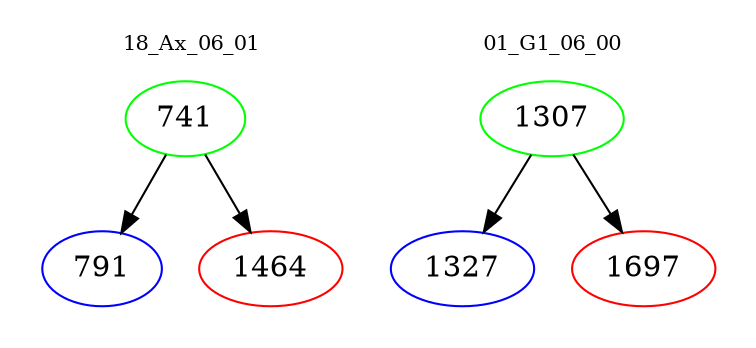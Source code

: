 digraph{
subgraph cluster_0 {
color = white
label = "18_Ax_06_01";
fontsize=10;
T0_741 [label="741", color="green"]
T0_741 -> T0_791 [color="black"]
T0_791 [label="791", color="blue"]
T0_741 -> T0_1464 [color="black"]
T0_1464 [label="1464", color="red"]
}
subgraph cluster_1 {
color = white
label = "01_G1_06_00";
fontsize=10;
T1_1307 [label="1307", color="green"]
T1_1307 -> T1_1327 [color="black"]
T1_1327 [label="1327", color="blue"]
T1_1307 -> T1_1697 [color="black"]
T1_1697 [label="1697", color="red"]
}
}
